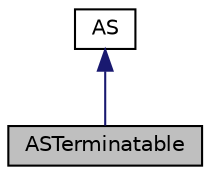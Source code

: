 digraph "ASTerminatable"
{
  edge [fontname="Helvetica",fontsize="10",labelfontname="Helvetica",labelfontsize="10"];
  node [fontname="Helvetica",fontsize="10",shape=record];
  Node1 [label="ASTerminatable",height=0.2,width=0.4,color="black", fillcolor="grey75", style="filled", fontcolor="black"];
  Node2 -> Node1 [dir="back",color="midnightblue",fontsize="10",style="solid",fontname="Helvetica"];
  Node2 [label="AS",height=0.2,width=0.4,color="black", fillcolor="white", style="filled",URL="$classaworx_1_1lib_1_1strings_1_1AS.html"];
}
